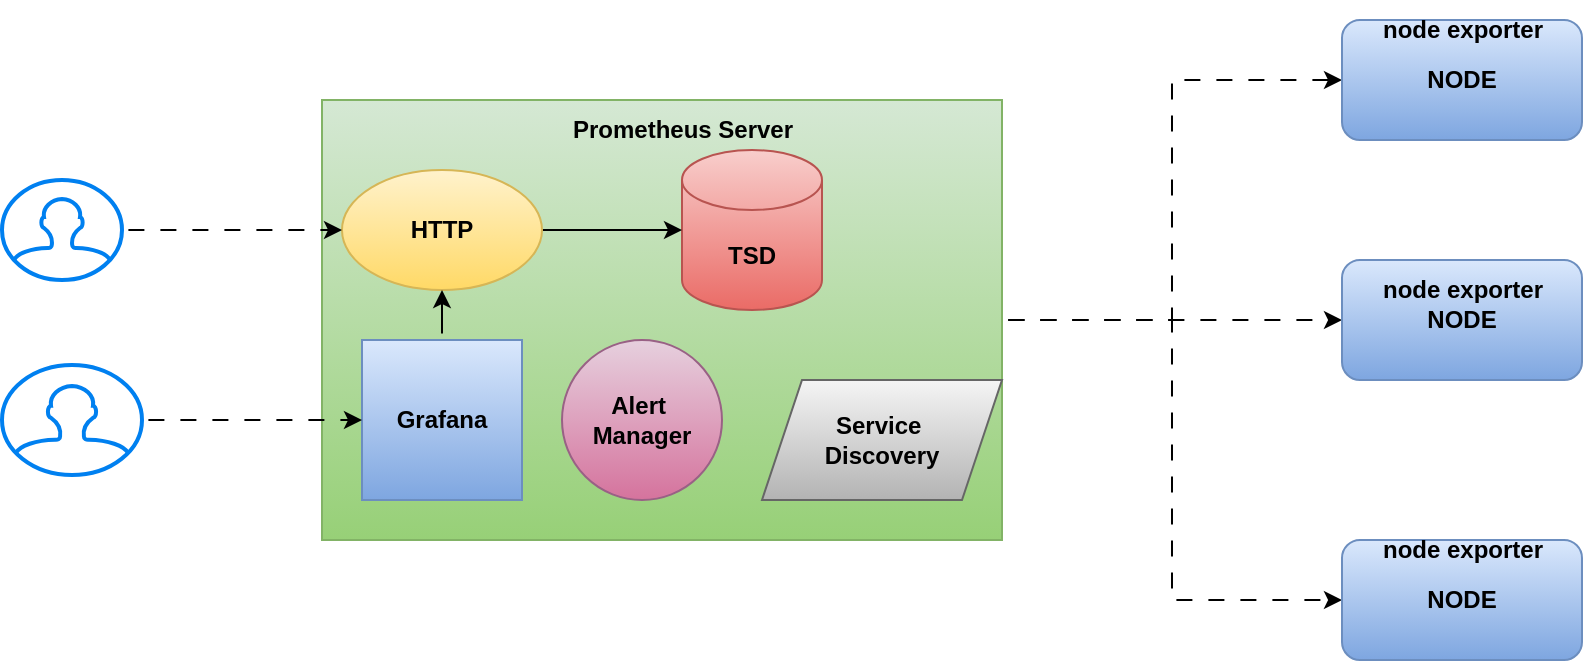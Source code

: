<mxfile version="24.7.17">
  <diagram name="Page-1" id="r-Iut4U8kY-lTG84cQXH">
    <mxGraphModel dx="1134" dy="637" grid="1" gridSize="10" guides="1" tooltips="1" connect="1" arrows="1" fold="1" page="1" pageScale="1" pageWidth="850" pageHeight="1100" math="0" shadow="0">
      <root>
        <mxCell id="0" />
        <mxCell id="1" parent="0" />
        <mxCell id="FVzp5cuTIQmd7kD_CTYh-1" value="" style="group" vertex="1" connectable="0" parent="1">
          <mxGeometry x="40" y="350" width="790" height="330" as="geometry" />
        </mxCell>
        <mxCell id="JlN0RR8S-dvaQLJfnXvA-5" style="edgeStyle=orthogonalEdgeStyle;rounded=0;orthogonalLoop=1;jettySize=auto;html=1;entryX=0;entryY=0.5;entryDx=0;entryDy=0;flowAnimation=1;" parent="FVzp5cuTIQmd7kD_CTYh-1" source="JlN0RR8S-dvaQLJfnXvA-1" target="JlN0RR8S-dvaQLJfnXvA-2" edge="1">
          <mxGeometry relative="1" as="geometry" />
        </mxCell>
        <mxCell id="JlN0RR8S-dvaQLJfnXvA-6" style="edgeStyle=orthogonalEdgeStyle;rounded=0;orthogonalLoop=1;jettySize=auto;html=1;entryX=0;entryY=0.5;entryDx=0;entryDy=0;flowAnimation=1;" parent="FVzp5cuTIQmd7kD_CTYh-1" source="JlN0RR8S-dvaQLJfnXvA-1" target="JlN0RR8S-dvaQLJfnXvA-3" edge="1">
          <mxGeometry relative="1" as="geometry" />
        </mxCell>
        <mxCell id="JlN0RR8S-dvaQLJfnXvA-7" style="edgeStyle=orthogonalEdgeStyle;rounded=0;orthogonalLoop=1;jettySize=auto;html=1;flowAnimation=1;" parent="FVzp5cuTIQmd7kD_CTYh-1" source="JlN0RR8S-dvaQLJfnXvA-1" target="JlN0RR8S-dvaQLJfnXvA-4" edge="1">
          <mxGeometry relative="1" as="geometry" />
        </mxCell>
        <mxCell id="JlN0RR8S-dvaQLJfnXvA-1" value="" style="rounded=0;whiteSpace=wrap;html=1;fillColor=#d5e8d4;gradientColor=#97d077;strokeColor=#82b366;" parent="FVzp5cuTIQmd7kD_CTYh-1" vertex="1">
          <mxGeometry x="160" y="50" width="340" height="220" as="geometry" />
        </mxCell>
        <mxCell id="JlN0RR8S-dvaQLJfnXvA-2" value="&lt;b&gt;NODE&lt;/b&gt;" style="rounded=1;whiteSpace=wrap;html=1;fillColor=#dae8fc;gradientColor=#7ea6e0;strokeColor=#6c8ebf;" parent="FVzp5cuTIQmd7kD_CTYh-1" vertex="1">
          <mxGeometry x="670" y="10" width="120" height="60" as="geometry" />
        </mxCell>
        <mxCell id="JlN0RR8S-dvaQLJfnXvA-3" value="&lt;b&gt;NODE&lt;/b&gt;" style="rounded=1;whiteSpace=wrap;html=1;fillColor=#dae8fc;gradientColor=#7ea6e0;strokeColor=#6c8ebf;" parent="FVzp5cuTIQmd7kD_CTYh-1" vertex="1">
          <mxGeometry x="670" y="130" width="120" height="60" as="geometry" />
        </mxCell>
        <mxCell id="JlN0RR8S-dvaQLJfnXvA-4" value="&lt;b&gt;NODE&lt;/b&gt;" style="rounded=1;whiteSpace=wrap;html=1;fillColor=#dae8fc;gradientColor=#7ea6e0;strokeColor=#6c8ebf;" parent="FVzp5cuTIQmd7kD_CTYh-1" vertex="1">
          <mxGeometry x="670" y="270" width="120" height="60" as="geometry" />
        </mxCell>
        <mxCell id="JlN0RR8S-dvaQLJfnXvA-8" value="&lt;b&gt;Prometheus Server&lt;/b&gt;" style="text;html=1;align=center;verticalAlign=middle;resizable=0;points=[];autosize=1;strokeColor=none;fillColor=none;" parent="FVzp5cuTIQmd7kD_CTYh-1" vertex="1">
          <mxGeometry x="275" y="50" width="130" height="30" as="geometry" />
        </mxCell>
        <mxCell id="JlN0RR8S-dvaQLJfnXvA-9" value="&lt;b&gt;node exporter&lt;/b&gt;" style="text;html=1;align=center;verticalAlign=middle;resizable=0;points=[];autosize=1;strokeColor=none;fillColor=none;" parent="FVzp5cuTIQmd7kD_CTYh-1" vertex="1">
          <mxGeometry x="680" width="100" height="30" as="geometry" />
        </mxCell>
        <mxCell id="JlN0RR8S-dvaQLJfnXvA-10" value="&lt;b&gt;node exporter&lt;/b&gt;" style="text;html=1;align=center;verticalAlign=middle;resizable=0;points=[];autosize=1;strokeColor=none;fillColor=none;" parent="FVzp5cuTIQmd7kD_CTYh-1" vertex="1">
          <mxGeometry x="680" y="130" width="100" height="30" as="geometry" />
        </mxCell>
        <mxCell id="JlN0RR8S-dvaQLJfnXvA-11" value="&lt;b&gt;node exporter&lt;/b&gt;" style="text;html=1;align=center;verticalAlign=middle;resizable=0;points=[];autosize=1;strokeColor=none;fillColor=none;" parent="FVzp5cuTIQmd7kD_CTYh-1" vertex="1">
          <mxGeometry x="680" y="260" width="100" height="30" as="geometry" />
        </mxCell>
        <mxCell id="JlN0RR8S-dvaQLJfnXvA-12" value="&lt;b&gt;TSD&lt;/b&gt;" style="shape=cylinder3;whiteSpace=wrap;html=1;boundedLbl=1;backgroundOutline=1;size=15;fillColor=#f8cecc;gradientColor=#ea6b66;strokeColor=#b85450;" parent="FVzp5cuTIQmd7kD_CTYh-1" vertex="1">
          <mxGeometry x="340" y="75" width="70" height="80" as="geometry" />
        </mxCell>
        <mxCell id="JlN0RR8S-dvaQLJfnXvA-14" style="edgeStyle=orthogonalEdgeStyle;rounded=0;orthogonalLoop=1;jettySize=auto;html=1;" parent="FVzp5cuTIQmd7kD_CTYh-1" source="JlN0RR8S-dvaQLJfnXvA-13" target="JlN0RR8S-dvaQLJfnXvA-12" edge="1">
          <mxGeometry relative="1" as="geometry" />
        </mxCell>
        <mxCell id="JlN0RR8S-dvaQLJfnXvA-13" value="&lt;b&gt;HTTP&lt;/b&gt;" style="ellipse;whiteSpace=wrap;html=1;fillColor=#fff2cc;gradientColor=#ffd966;strokeColor=#d6b656;" parent="FVzp5cuTIQmd7kD_CTYh-1" vertex="1">
          <mxGeometry x="170" y="85" width="100" height="60" as="geometry" />
        </mxCell>
        <mxCell id="JlN0RR8S-dvaQLJfnXvA-16" style="edgeStyle=orthogonalEdgeStyle;rounded=0;orthogonalLoop=1;jettySize=auto;html=1;entryX=0;entryY=0.5;entryDx=0;entryDy=0;flowAnimation=1;" parent="FVzp5cuTIQmd7kD_CTYh-1" source="JlN0RR8S-dvaQLJfnXvA-15" target="JlN0RR8S-dvaQLJfnXvA-13" edge="1">
          <mxGeometry relative="1" as="geometry" />
        </mxCell>
        <mxCell id="JlN0RR8S-dvaQLJfnXvA-15" value="" style="html=1;verticalLabelPosition=bottom;align=center;labelBackgroundColor=#ffffff;verticalAlign=top;strokeWidth=2;strokeColor=#0080F0;shadow=0;dashed=0;shape=mxgraph.ios7.icons.user;" parent="FVzp5cuTIQmd7kD_CTYh-1" vertex="1">
          <mxGeometry y="90" width="60" height="50" as="geometry" />
        </mxCell>
        <mxCell id="JlN0RR8S-dvaQLJfnXvA-17" value="&lt;b&gt;Alert&amp;nbsp;&lt;/b&gt;&lt;div&gt;&lt;b&gt;Manager&lt;/b&gt;&lt;/div&gt;" style="ellipse;whiteSpace=wrap;html=1;aspect=fixed;fillColor=#e6d0de;gradientColor=#d5739d;strokeColor=#996185;" parent="FVzp5cuTIQmd7kD_CTYh-1" vertex="1">
          <mxGeometry x="280" y="170" width="80" height="80" as="geometry" />
        </mxCell>
        <mxCell id="JlN0RR8S-dvaQLJfnXvA-18" value="&lt;b&gt;Service&amp;nbsp;&lt;/b&gt;&lt;div&gt;&lt;b&gt;Discovery&lt;/b&gt;&lt;/div&gt;" style="shape=parallelogram;perimeter=parallelogramPerimeter;whiteSpace=wrap;html=1;fixedSize=1;fillColor=#f5f5f5;gradientColor=#b3b3b3;strokeColor=#666666;" parent="FVzp5cuTIQmd7kD_CTYh-1" vertex="1">
          <mxGeometry x="380" y="190" width="120" height="60" as="geometry" />
        </mxCell>
        <mxCell id="JlN0RR8S-dvaQLJfnXvA-20" style="edgeStyle=orthogonalEdgeStyle;rounded=0;orthogonalLoop=1;jettySize=auto;html=1;entryX=0.5;entryY=1;entryDx=0;entryDy=0;flowAnimation=1;" parent="FVzp5cuTIQmd7kD_CTYh-1" source="JlN0RR8S-dvaQLJfnXvA-19" target="JlN0RR8S-dvaQLJfnXvA-13" edge="1">
          <mxGeometry relative="1" as="geometry" />
        </mxCell>
        <mxCell id="JlN0RR8S-dvaQLJfnXvA-19" value="&lt;b&gt;Grafana&lt;/b&gt;" style="whiteSpace=wrap;html=1;aspect=fixed;fillColor=#dae8fc;gradientColor=#7ea6e0;strokeColor=#6c8ebf;" parent="FVzp5cuTIQmd7kD_CTYh-1" vertex="1">
          <mxGeometry x="180" y="170" width="80" height="80" as="geometry" />
        </mxCell>
        <mxCell id="JlN0RR8S-dvaQLJfnXvA-22" style="edgeStyle=orthogonalEdgeStyle;rounded=0;orthogonalLoop=1;jettySize=auto;html=1;entryX=0;entryY=0.5;entryDx=0;entryDy=0;flowAnimation=1;" parent="FVzp5cuTIQmd7kD_CTYh-1" source="JlN0RR8S-dvaQLJfnXvA-21" target="JlN0RR8S-dvaQLJfnXvA-19" edge="1">
          <mxGeometry relative="1" as="geometry" />
        </mxCell>
        <mxCell id="JlN0RR8S-dvaQLJfnXvA-21" value="" style="html=1;verticalLabelPosition=bottom;align=center;labelBackgroundColor=#ffffff;verticalAlign=top;strokeWidth=2;strokeColor=#0080F0;shadow=0;dashed=0;shape=mxgraph.ios7.icons.user;" parent="FVzp5cuTIQmd7kD_CTYh-1" vertex="1">
          <mxGeometry y="182.5" width="70" height="55" as="geometry" />
        </mxCell>
      </root>
    </mxGraphModel>
  </diagram>
</mxfile>
